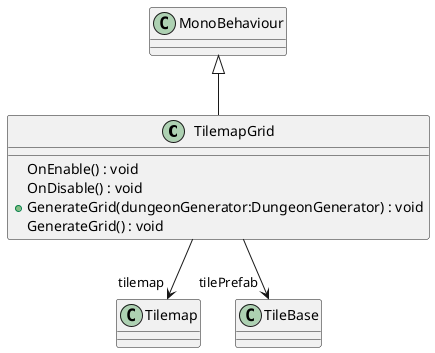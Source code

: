 @startuml
class TilemapGrid {
    OnEnable() : void
    OnDisable() : void
    + GenerateGrid(dungeonGenerator:DungeonGenerator) : void
    GenerateGrid() : void
}
MonoBehaviour <|-- TilemapGrid
TilemapGrid --> "tilemap" Tilemap
TilemapGrid --> "tilePrefab" TileBase
@enduml
